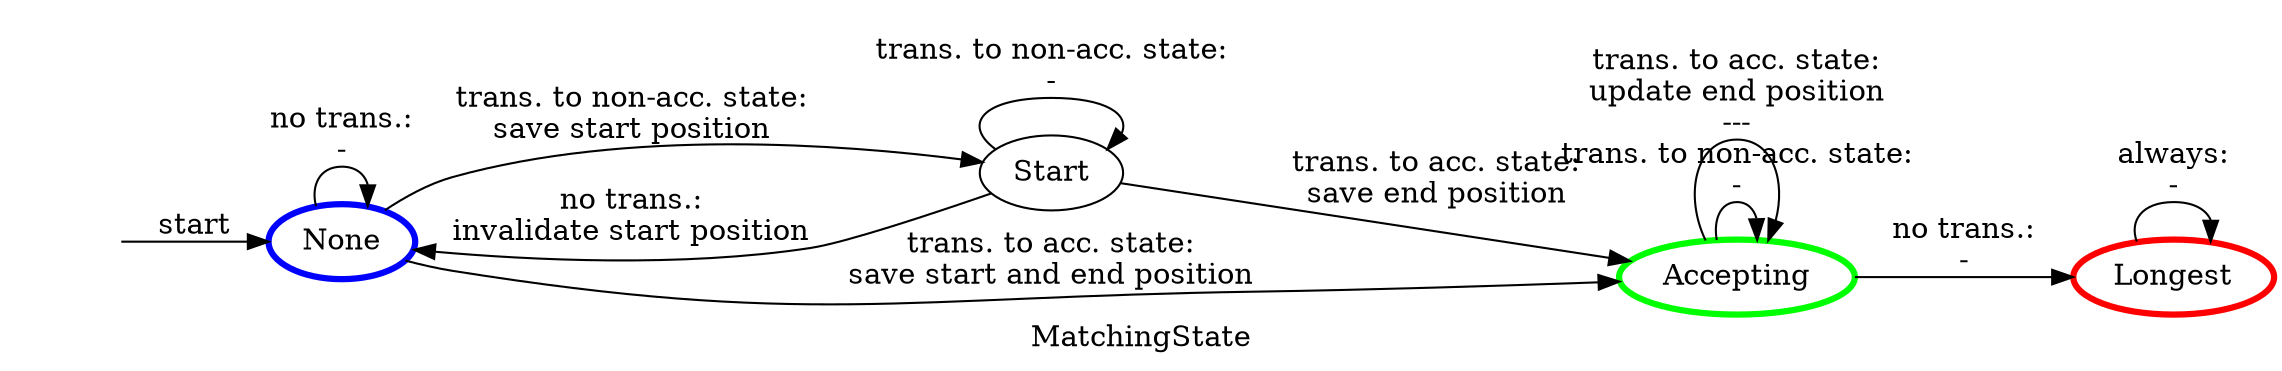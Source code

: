 digraph {
    label="MatchingState";
    rankdir="LR";
    node [shape="ellipse"];
    // --------------------------------------------------------
    // Nodes --------------------------------------------------
    // --------------------------------------------------------
    //
    Init [style="invis"];
    None [color="blue", penwidth=3];
    Start;
    Accepting [color="green", penwidth=3];
    Longest [color="red", penwidth=3];
    // --------------------------------------------------------
    // Edges --------------------------------------------------
    // --------------------------------------------------------
    //
    // -------------------------
    // Init
    // -------------------------
    // Unconditionals switch to the None state.
    Init -> None [label="start"];
    // -------------------------
    // None
    // -------------------------
    // None transitions found, the automaton stays in the None state.
    None -> None [label="no trans.:\n-"];
    // The automaton found a transition and moves to the Start state and records the start position.
    None -> Start [label="trans. to non-acc. state:\nsave start position"];
    // The automaton found a transition to an accepting, moves to the Accepting state and records
    // the start and end positions.
    None -> Accepting [label="trans. to acc. state:\nsave start and end position"];
    // -------------------------
    // Start
    // -------------------------
    // The automaton aborts the current match and starts a new one.
    Start -> None [label="no trans.:\ninvalidate start position"];
    // The automaton found a transition to a non-accepting state and stays in the Start state.
    Start -> Start [label="trans. to non-acc. state:\n-"];
    // The automaton found an accepting transition and moves to the Accepting state and records the
    // end position.
    Start -> Accepting [label="trans. to acc. state:\nsave end position"];
    // -------------------------
    // Accepting
    // -------------------------
    // The atomaton aborts the search for a longer match and retains the last recorded end position.
    Accepting -> Longest [label="no trans.:\n-"];
    // The automaton stays in the Accepting state and does not change the end position.
    // It looks for a longer match as long as transitions exist.
    Accepting -> Accepting [label="trans. to non-acc. state:\n-"];
    // The automaton stays in the Accepting state and updates the end position.
    Accepting -> Accepting [label="trans. to acc. state:\nupdate end position\n---"];
    // -------------------------
    // Longest
    // -------------------------
    // The automaton stays in the Longest state and does not change the end position.
    Longest -> Longest [label="always:\n-"];
}
